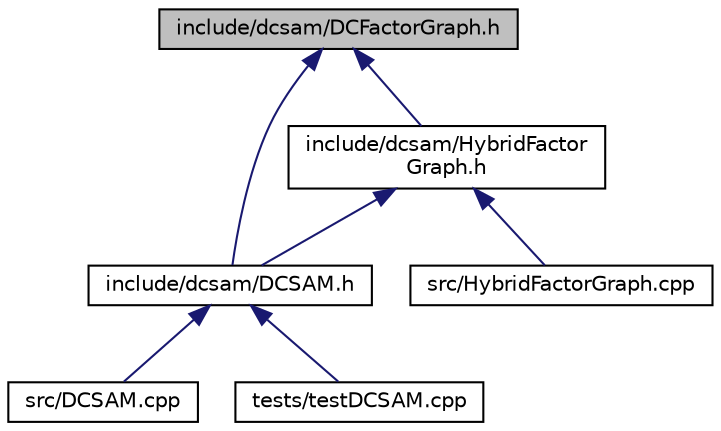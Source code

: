 digraph "include/dcsam/DCFactorGraph.h"
{
 // LATEX_PDF_SIZE
  edge [fontname="Helvetica",fontsize="10",labelfontname="Helvetica",labelfontsize="10"];
  node [fontname="Helvetica",fontsize="10",shape=record];
  Node1 [label="include/dcsam/DCFactorGraph.h",height=0.2,width=0.4,color="black", fillcolor="grey75", style="filled", fontcolor="black",tooltip="Simple class for factor graphs of DCFactor type."];
  Node1 -> Node2 [dir="back",color="midnightblue",fontsize="10",style="solid",fontname="Helvetica"];
  Node2 [label="include/dcsam/DCSAM.h",height=0.2,width=0.4,color="black", fillcolor="white", style="filled",URL="$_d_c_s_a_m_8h.html",tooltip="Discrete-Continuous Smoothing and Mapping for Factored Models."];
  Node2 -> Node3 [dir="back",color="midnightblue",fontsize="10",style="solid",fontname="Helvetica"];
  Node3 [label="src/DCSAM.cpp",height=0.2,width=0.4,color="black", fillcolor="white", style="filled",URL="$_d_c_s_a_m_8cpp.html",tooltip="Discrete-Continuous Smoothing and Mapping for Factored Models."];
  Node2 -> Node4 [dir="back",color="midnightblue",fontsize="10",style="solid",fontname="Helvetica"];
  Node4 [label="tests/testDCSAM.cpp",height=0.2,width=0.4,color="black", fillcolor="white", style="filled",URL="$test_d_c_s_a_m_8cpp.html",tooltip="Unit tests for DCSAM."];
  Node1 -> Node5 [dir="back",color="midnightblue",fontsize="10",style="solid",fontname="Helvetica"];
  Node5 [label="include/dcsam/HybridFactor\lGraph.h",height=0.2,width=0.4,color="black", fillcolor="white", style="filled",URL="$_hybrid_factor_graph_8h.html",tooltip="Custom hybrid factor graph for discrete + continuous factors."];
  Node5 -> Node2 [dir="back",color="midnightblue",fontsize="10",style="solid",fontname="Helvetica"];
  Node5 -> Node6 [dir="back",color="midnightblue",fontsize="10",style="solid",fontname="Helvetica"];
  Node6 [label="src/HybridFactorGraph.cpp",height=0.2,width=0.4,color="black", fillcolor="white", style="filled",URL="$_hybrid_factor_graph_8cpp.html",tooltip="Custom hybrid factor graph for discrete + continuous factors."];
}

